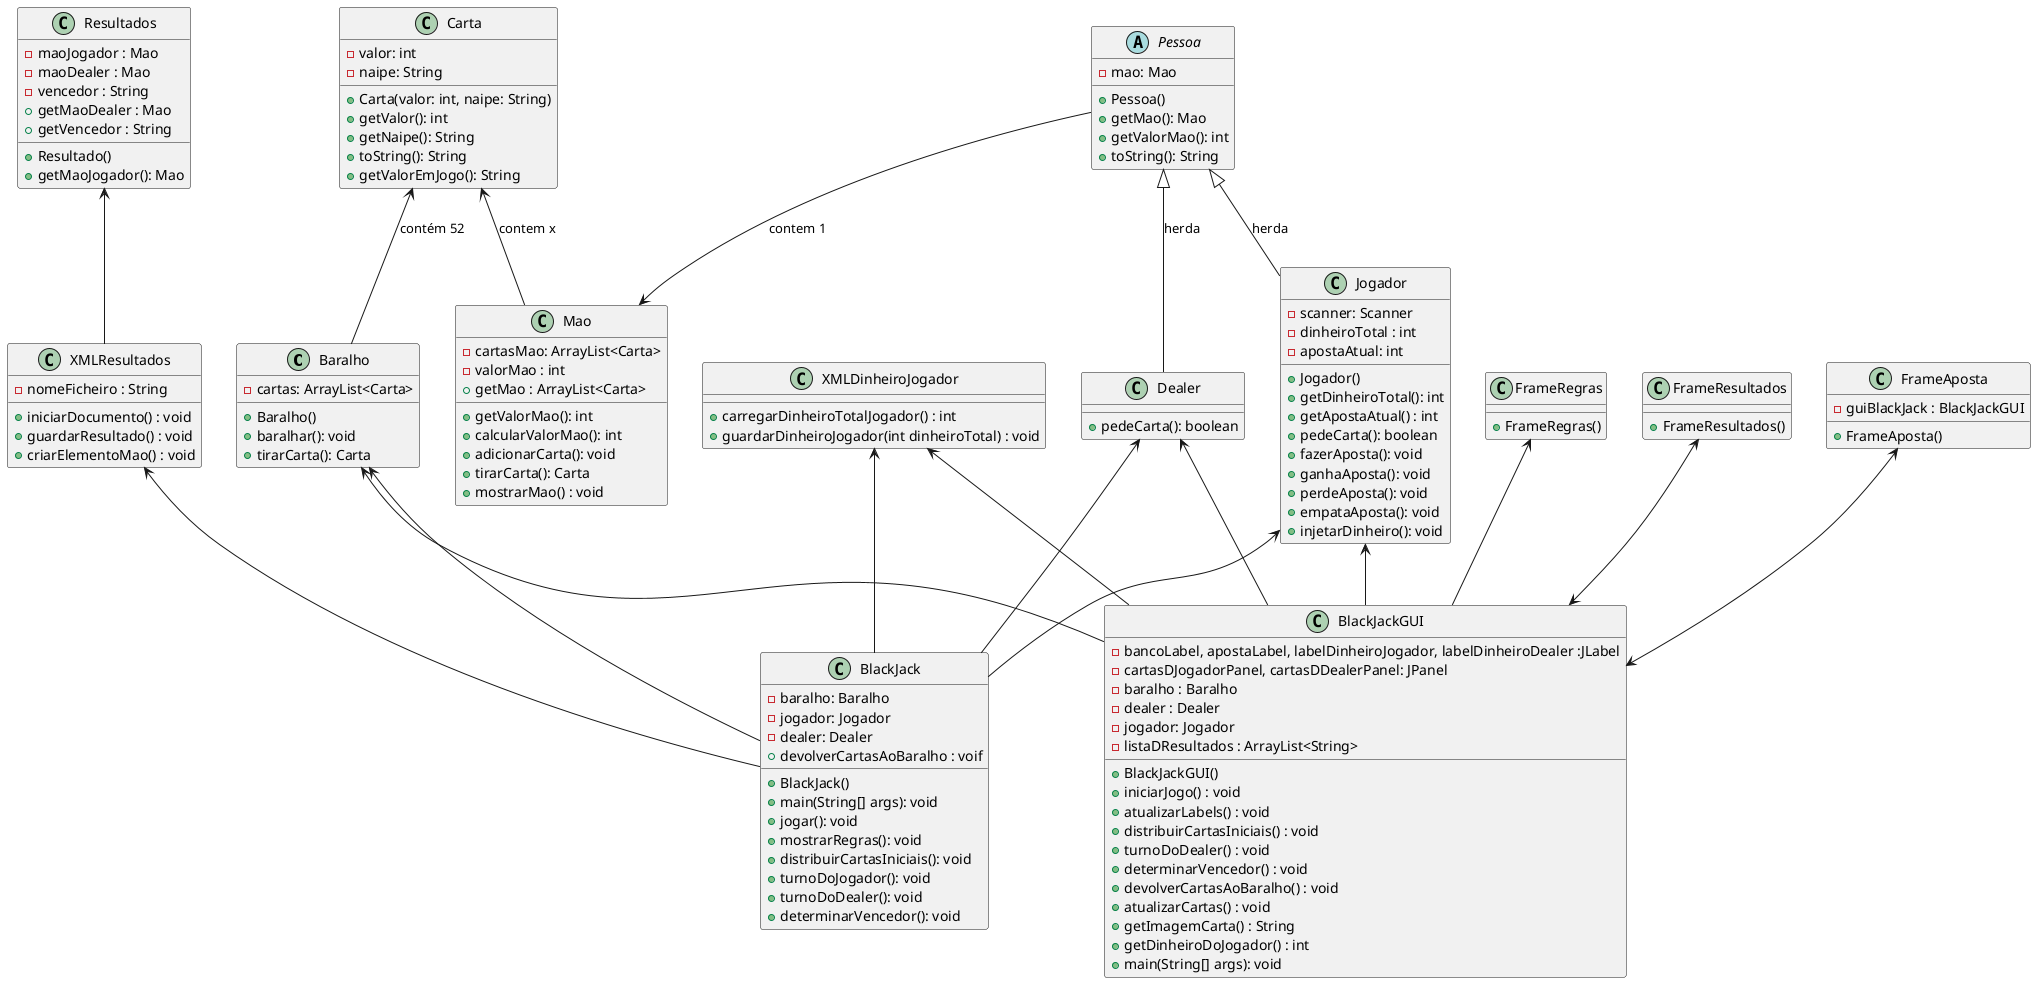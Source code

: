 @startuml
'https://plantuml.com/sequence-diagram

class Baralho {
    - cartas: ArrayList<Carta>
    + Baralho()
    + baralhar(): void
    + tirarCarta(): Carta
}

class Carta {
    - valor: int
    - naipe: String
    + Carta(valor: int, naipe: String)
    + getValor(): int
    + getNaipe(): String
    + toString(): String
    + getValorEmJogo(): String
}

class Mao {
    - cartasMao: ArrayList<Carta>
    - valorMao : int
    + getValorMao(): int
    + calcularValorMao(): int
    + adicionarCarta(): void
    + tirarCarta(): Carta
    + getMao : ArrayList<Carta>
    + mostrarMao() : void
}

abstract class Pessoa {
    - mao: Mao
    + Pessoa()
    + getMao(): Mao
    + getValorMao(): int
    + toString(): String
}

class Jogador {
- scanner: Scanner
- dinheiroTotal : int
- apostaAtual: int
+ Jogador()
+ getDinheiroTotal(): int
+ getApostaAtual() : int
+ pedeCarta(): boolean
+ fazerAposta(): void
+ ganhaAposta(): void
+ perdeAposta(): void
+ empataAposta(): void
+ injetarDinheiro(): void

}

class Dealer {
+ pedeCarta(): boolean
}

class XMLDinheiroJogador{
+carregarDinheiroTotalJogador() : int
+guardarDinheiroJogador(int dinheiroTotal) : void
}

class XMLResultados{
- nomeFicheiro : String
+iniciarDocumento() : void
+guardarResultado() : void
+criarElementoMao() : void
}

class BlackJack {
    - baralho: Baralho
    - jogador: Jogador
    - dealer: Dealer
    + BlackJack()
    + main(String[] args): void
    + jogar(): void
    + mostrarRegras(): void
    + distribuirCartasIniciais(): void
    + turnoDoJogador(): void
    + turnoDoDealer(): void
    + determinarVencedor(): void
    +devolverCartasAoBaralho : voif
}

class BlackJackGUI {
- bancoLabel, apostaLabel, labelDinheiroJogador, labelDinheiroDealer :JLabel
- cartasDJogadorPanel, cartasDDealerPanel: JPanel
-baralho : Baralho
-dealer : Dealer
-jogador: Jogador
-listaDResultados : ArrayList<String>
+ BlackJackGUI()
+ iniciarJogo() : void
+ atualizarLabels() : void
+distribuirCartasIniciais() : void
+ turnoDoDealer() : void
+ determinarVencedor() : void
+ devolverCartasAoBaralho() : void
+ atualizarCartas() : void
+ getImagemCarta() : String
+ getDinheiroDoJogador() : int
+ main(String[] args): void

}
class Resultados {
-maoJogador : Mao
-maoDealer : Mao
-vencedor : String
+ Resultado()
+getMaoJogador(): Mao
+getMaoDealer : Mao
+getVencedor : String
}

class FrameAposta {
- guiBlackJack : BlackJackGUI
+ FrameAposta()
}

class FrameRegras {
+FrameRegras()
}
class FrameResultados{
+FrameResultados()
}



Carta <-- Baralho : contém 52
Carta <-- Mao : contem x
Pessoa <|-- Dealer : herda
Pessoa <|-- Jogador : herda
Jogador <-- BlackJack
Dealer <-- BlackJack
Baralho <-- BlackJack
Jogador <-- BlackJackGUI
Dealer <-- BlackJackGUI
Baralho <-- BlackJackGUI
XMLDinheiroJogador <-- BlackJack
XMLResultados <-- BlackJack
XMLDinheiroJogador <-- BlackJackGUI
Pessoa --> Mao : contem 1
FrameAposta <--> BlackJackGUI
FrameRegras <-- BlackJackGUI
FrameResultados <--> BlackJackGUI
Resultados <-- XMLResultados


@enduml